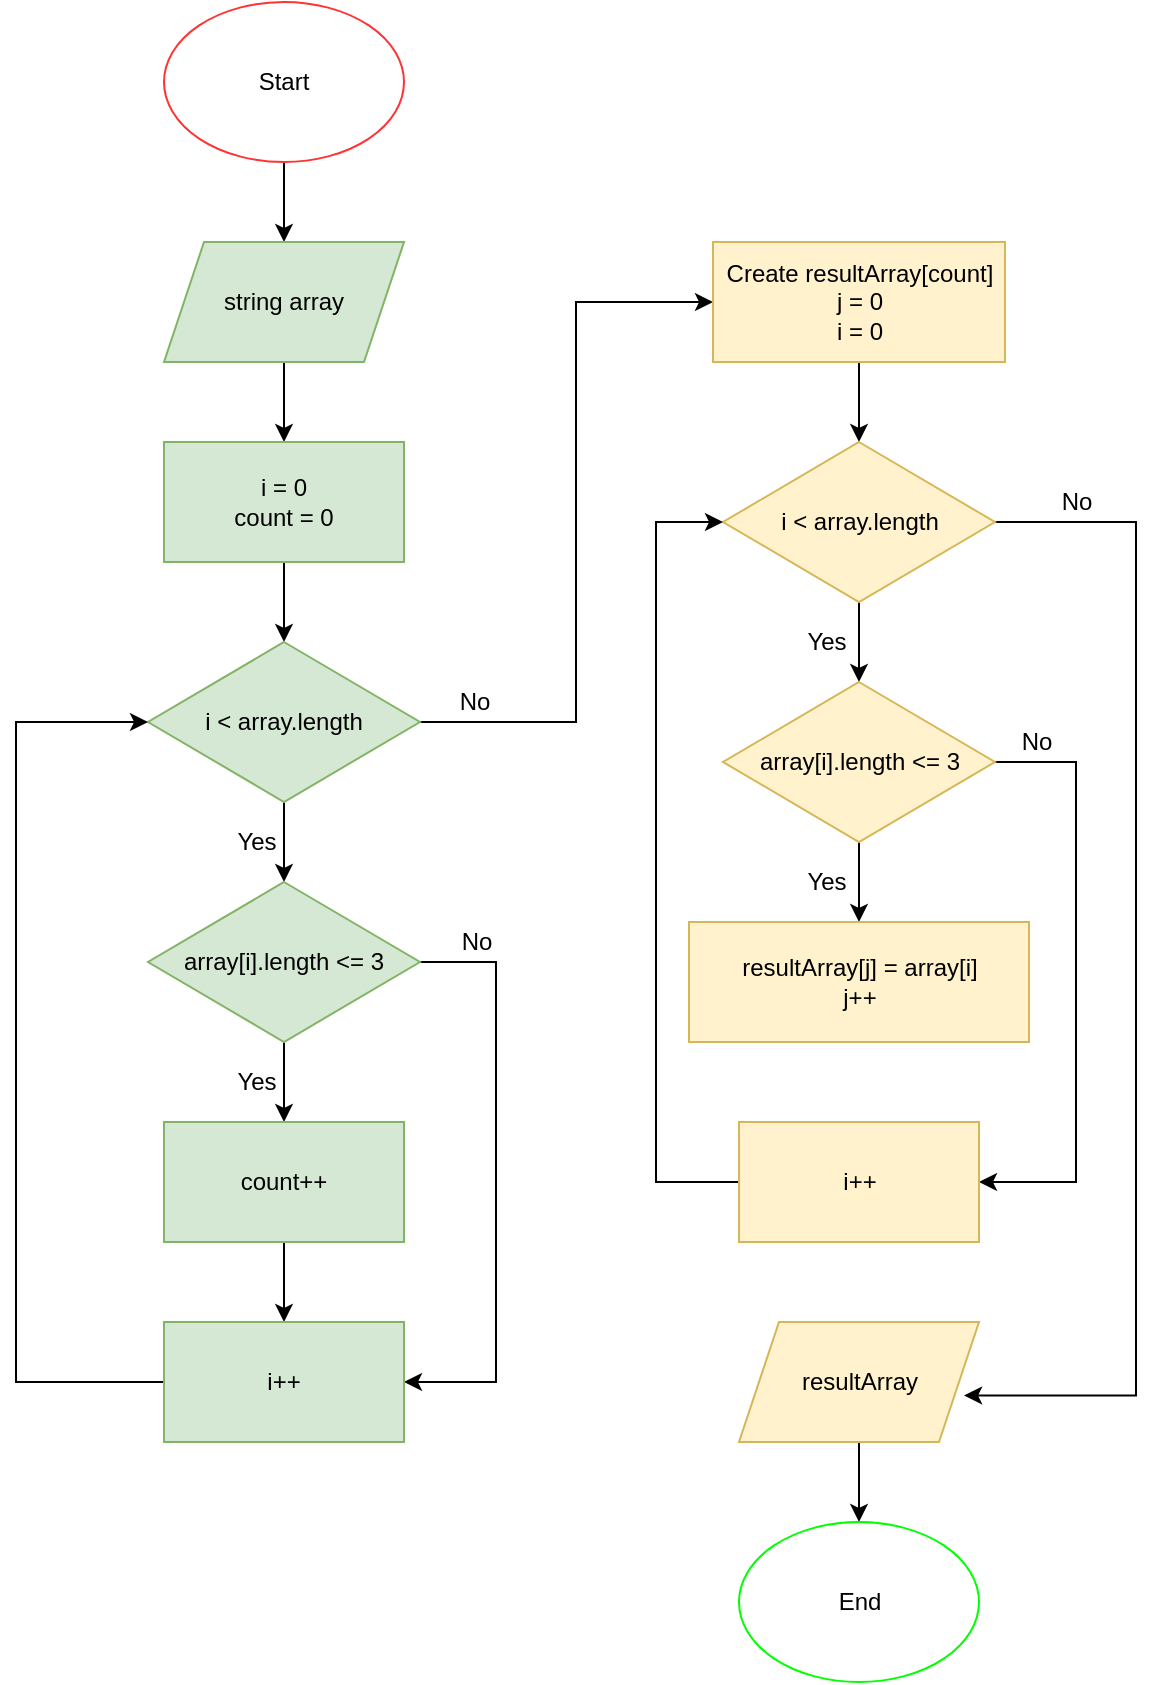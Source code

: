 <mxfile version="20.7.4" type="device"><diagram id="C5RBs43oDa-KdzZeNtuy" name="Page-1"><mxGraphModel dx="986" dy="950" grid="1" gridSize="10" guides="1" tooltips="1" connect="1" arrows="1" fold="1" page="1" pageScale="1" pageWidth="827" pageHeight="1169" math="0" shadow="0"><root><mxCell id="WIyWlLk6GJQsqaUBKTNV-0"/><mxCell id="WIyWlLk6GJQsqaUBKTNV-1" parent="WIyWlLk6GJQsqaUBKTNV-0"/><mxCell id="8jitlZW88N2HJ-I4saWH-3" style="edgeStyle=orthogonalEdgeStyle;rounded=0;orthogonalLoop=1;jettySize=auto;html=1;exitX=0.5;exitY=1;exitDx=0;exitDy=0;entryX=0.5;entryY=0;entryDx=0;entryDy=0;" parent="WIyWlLk6GJQsqaUBKTNV-1" source="8jitlZW88N2HJ-I4saWH-0" target="8jitlZW88N2HJ-I4saWH-1" edge="1"><mxGeometry relative="1" as="geometry"/></mxCell><mxCell id="8jitlZW88N2HJ-I4saWH-0" value="Start" style="ellipse;whiteSpace=wrap;html=1;strokeColor=#FF3333;" parent="WIyWlLk6GJQsqaUBKTNV-1" vertex="1"><mxGeometry x="114" y="40" width="120" height="80" as="geometry"/></mxCell><mxCell id="8jitlZW88N2HJ-I4saWH-5" style="edgeStyle=orthogonalEdgeStyle;rounded=0;orthogonalLoop=1;jettySize=auto;html=1;exitX=0.5;exitY=1;exitDx=0;exitDy=0;entryX=0.5;entryY=0;entryDx=0;entryDy=0;" parent="WIyWlLk6GJQsqaUBKTNV-1" source="8jitlZW88N2HJ-I4saWH-1" target="8jitlZW88N2HJ-I4saWH-4" edge="1"><mxGeometry relative="1" as="geometry"/></mxCell><mxCell id="8jitlZW88N2HJ-I4saWH-1" value="string array" style="shape=parallelogram;perimeter=parallelogramPerimeter;whiteSpace=wrap;html=1;fixedSize=1;fillColor=#d5e8d4;strokeColor=#82b366;" parent="WIyWlLk6GJQsqaUBKTNV-1" vertex="1"><mxGeometry x="114" y="160" width="120" height="60" as="geometry"/></mxCell><mxCell id="8jitlZW88N2HJ-I4saWH-7" style="edgeStyle=orthogonalEdgeStyle;rounded=0;orthogonalLoop=1;jettySize=auto;html=1;exitX=0.5;exitY=1;exitDx=0;exitDy=0;entryX=0.5;entryY=0;entryDx=0;entryDy=0;" parent="WIyWlLk6GJQsqaUBKTNV-1" source="8jitlZW88N2HJ-I4saWH-4" target="8jitlZW88N2HJ-I4saWH-6" edge="1"><mxGeometry relative="1" as="geometry"/></mxCell><mxCell id="8jitlZW88N2HJ-I4saWH-4" value="i = 0&lt;br&gt;count = 0" style="rounded=0;whiteSpace=wrap;html=1;fillColor=#d5e8d4;strokeColor=#82b366;" parent="WIyWlLk6GJQsqaUBKTNV-1" vertex="1"><mxGeometry x="114" y="260" width="120" height="60" as="geometry"/></mxCell><mxCell id="lG1DRcDb4zR94x5EG59M-1" value="Yes" style="edgeStyle=orthogonalEdgeStyle;rounded=0;orthogonalLoop=1;jettySize=auto;html=1;exitX=0.5;exitY=1;exitDx=0;exitDy=0;entryX=0.5;entryY=0;entryDx=0;entryDy=0;fontSize=12;" edge="1" parent="WIyWlLk6GJQsqaUBKTNV-1" source="8jitlZW88N2HJ-I4saWH-6" target="lG1DRcDb4zR94x5EG59M-0"><mxGeometry y="-14" relative="1" as="geometry"><mxPoint as="offset"/></mxGeometry></mxCell><mxCell id="lG1DRcDb4zR94x5EG59M-12" value="No" style="edgeStyle=orthogonalEdgeStyle;rounded=0;orthogonalLoop=1;jettySize=auto;html=1;exitX=1;exitY=0.5;exitDx=0;exitDy=0;entryX=0;entryY=0.5;entryDx=0;entryDy=0;fontSize=12;" edge="1" parent="WIyWlLk6GJQsqaUBKTNV-1" source="8jitlZW88N2HJ-I4saWH-6" target="lG1DRcDb4zR94x5EG59M-11"><mxGeometry x="-0.849" y="10" relative="1" as="geometry"><Array as="points"><mxPoint x="320" y="400"/><mxPoint x="320" y="190"/></Array><mxPoint as="offset"/></mxGeometry></mxCell><mxCell id="8jitlZW88N2HJ-I4saWH-6" value="i &amp;lt; array.length" style="rhombus;whiteSpace=wrap;html=1;fillColor=#d5e8d4;strokeColor=#82b366;" parent="WIyWlLk6GJQsqaUBKTNV-1" vertex="1"><mxGeometry x="106" y="360" width="136" height="80" as="geometry"/></mxCell><mxCell id="lG1DRcDb4zR94x5EG59M-3" value="Yes" style="edgeStyle=orthogonalEdgeStyle;rounded=0;orthogonalLoop=1;jettySize=auto;html=1;exitX=0.5;exitY=1;exitDx=0;exitDy=0;fontSize=12;" edge="1" parent="WIyWlLk6GJQsqaUBKTNV-1" source="lG1DRcDb4zR94x5EG59M-0" target="lG1DRcDb4zR94x5EG59M-2"><mxGeometry y="-14" relative="1" as="geometry"><mxPoint as="offset"/></mxGeometry></mxCell><mxCell id="lG1DRcDb4zR94x5EG59M-10" value="No" style="edgeStyle=orthogonalEdgeStyle;rounded=0;orthogonalLoop=1;jettySize=auto;html=1;exitX=1;exitY=0.5;exitDx=0;exitDy=0;entryX=1;entryY=0.5;entryDx=0;entryDy=0;fontSize=12;" edge="1" parent="WIyWlLk6GJQsqaUBKTNV-1" source="lG1DRcDb4zR94x5EG59M-0" target="lG1DRcDb4zR94x5EG59M-5"><mxGeometry x="-0.809" y="10" relative="1" as="geometry"><Array as="points"><mxPoint x="280" y="520"/><mxPoint x="280" y="730"/></Array><mxPoint as="offset"/></mxGeometry></mxCell><mxCell id="lG1DRcDb4zR94x5EG59M-0" value="array[i].length &amp;lt;= 3" style="rhombus;whiteSpace=wrap;html=1;fillColor=#d5e8d4;strokeColor=#82b366;" vertex="1" parent="WIyWlLk6GJQsqaUBKTNV-1"><mxGeometry x="106" y="480" width="136" height="80" as="geometry"/></mxCell><mxCell id="lG1DRcDb4zR94x5EG59M-8" style="edgeStyle=orthogonalEdgeStyle;rounded=0;orthogonalLoop=1;jettySize=auto;html=1;exitX=0.5;exitY=1;exitDx=0;exitDy=0;entryX=0.5;entryY=0;entryDx=0;entryDy=0;fontSize=12;" edge="1" parent="WIyWlLk6GJQsqaUBKTNV-1" source="lG1DRcDb4zR94x5EG59M-2" target="lG1DRcDb4zR94x5EG59M-5"><mxGeometry relative="1" as="geometry"/></mxCell><mxCell id="lG1DRcDb4zR94x5EG59M-2" value="count++" style="rounded=0;whiteSpace=wrap;html=1;fillColor=#d5e8d4;strokeColor=#82b366;" vertex="1" parent="WIyWlLk6GJQsqaUBKTNV-1"><mxGeometry x="114" y="600" width="120" height="60" as="geometry"/></mxCell><mxCell id="lG1DRcDb4zR94x5EG59M-9" style="edgeStyle=orthogonalEdgeStyle;rounded=0;orthogonalLoop=1;jettySize=auto;html=1;exitX=0;exitY=0.5;exitDx=0;exitDy=0;entryX=0;entryY=0.5;entryDx=0;entryDy=0;fontSize=12;" edge="1" parent="WIyWlLk6GJQsqaUBKTNV-1" source="lG1DRcDb4zR94x5EG59M-5" target="8jitlZW88N2HJ-I4saWH-6"><mxGeometry relative="1" as="geometry"><Array as="points"><mxPoint x="40" y="730"/><mxPoint x="40" y="400"/></Array></mxGeometry></mxCell><mxCell id="lG1DRcDb4zR94x5EG59M-5" value="i++" style="rounded=0;whiteSpace=wrap;html=1;fillColor=#d5e8d4;strokeColor=#82b366;" vertex="1" parent="WIyWlLk6GJQsqaUBKTNV-1"><mxGeometry x="114" y="700" width="120" height="60" as="geometry"/></mxCell><mxCell id="lG1DRcDb4zR94x5EG59M-14" style="edgeStyle=orthogonalEdgeStyle;rounded=0;orthogonalLoop=1;jettySize=auto;html=1;exitX=0.5;exitY=1;exitDx=0;exitDy=0;entryX=0.5;entryY=0;entryDx=0;entryDy=0;fontSize=12;" edge="1" parent="WIyWlLk6GJQsqaUBKTNV-1" source="lG1DRcDb4zR94x5EG59M-11" target="lG1DRcDb4zR94x5EG59M-13"><mxGeometry relative="1" as="geometry"/></mxCell><mxCell id="lG1DRcDb4zR94x5EG59M-11" value="Create resultArray[count]&lt;br&gt;j = 0&lt;br&gt;i = 0" style="rounded=0;whiteSpace=wrap;html=1;fillColor=#fff2cc;strokeColor=#d6b656;" vertex="1" parent="WIyWlLk6GJQsqaUBKTNV-1"><mxGeometry x="388.5" y="160" width="146" height="60" as="geometry"/></mxCell><mxCell id="lG1DRcDb4zR94x5EG59M-16" value="Yes" style="edgeStyle=orthogonalEdgeStyle;rounded=0;orthogonalLoop=1;jettySize=auto;html=1;exitX=0.5;exitY=1;exitDx=0;exitDy=0;entryX=0.5;entryY=0;entryDx=0;entryDy=0;fontSize=12;" edge="1" parent="WIyWlLk6GJQsqaUBKTNV-1" source="lG1DRcDb4zR94x5EG59M-13" target="lG1DRcDb4zR94x5EG59M-15"><mxGeometry y="-17" relative="1" as="geometry"><mxPoint as="offset"/></mxGeometry></mxCell><mxCell id="lG1DRcDb4zR94x5EG59M-23" value="No" style="edgeStyle=orthogonalEdgeStyle;rounded=0;orthogonalLoop=1;jettySize=auto;html=1;exitX=1;exitY=0.5;exitDx=0;exitDy=0;entryX=0.938;entryY=0.612;entryDx=0;entryDy=0;entryPerimeter=0;fontSize=12;" edge="1" parent="WIyWlLk6GJQsqaUBKTNV-1" source="lG1DRcDb4zR94x5EG59M-13" target="lG1DRcDb4zR94x5EG59M-22"><mxGeometry x="-0.865" y="10" relative="1" as="geometry"><Array as="points"><mxPoint x="600" y="300"/><mxPoint x="600" y="737"/></Array><mxPoint as="offset"/></mxGeometry></mxCell><mxCell id="lG1DRcDb4zR94x5EG59M-13" value="i &amp;lt; array.length" style="rhombus;whiteSpace=wrap;html=1;fillColor=#fff2cc;strokeColor=#d6b656;" vertex="1" parent="WIyWlLk6GJQsqaUBKTNV-1"><mxGeometry x="393.5" y="260" width="136" height="80" as="geometry"/></mxCell><mxCell id="lG1DRcDb4zR94x5EG59M-18" value="Yes" style="edgeStyle=orthogonalEdgeStyle;rounded=0;orthogonalLoop=1;jettySize=auto;html=1;exitX=0.5;exitY=1;exitDx=0;exitDy=0;entryX=0.5;entryY=0;entryDx=0;entryDy=0;fontSize=12;" edge="1" parent="WIyWlLk6GJQsqaUBKTNV-1" source="lG1DRcDb4zR94x5EG59M-15" target="lG1DRcDb4zR94x5EG59M-17"><mxGeometry y="-17" relative="1" as="geometry"><mxPoint as="offset"/></mxGeometry></mxCell><mxCell id="lG1DRcDb4zR94x5EG59M-21" value="No" style="edgeStyle=orthogonalEdgeStyle;rounded=0;orthogonalLoop=1;jettySize=auto;html=1;exitX=1;exitY=0.5;exitDx=0;exitDy=0;entryX=1;entryY=0.5;entryDx=0;entryDy=0;fontSize=12;" edge="1" parent="WIyWlLk6GJQsqaUBKTNV-1" source="lG1DRcDb4zR94x5EG59M-15" target="lG1DRcDb4zR94x5EG59M-19"><mxGeometry x="-0.863" y="10" relative="1" as="geometry"><Array as="points"><mxPoint x="570" y="420"/><mxPoint x="570" y="630"/></Array><mxPoint as="offset"/></mxGeometry></mxCell><mxCell id="lG1DRcDb4zR94x5EG59M-15" value="array[i].length &amp;lt;= 3" style="rhombus;whiteSpace=wrap;html=1;fillColor=#fff2cc;strokeColor=#d6b656;" vertex="1" parent="WIyWlLk6GJQsqaUBKTNV-1"><mxGeometry x="393.5" y="380" width="136" height="80" as="geometry"/></mxCell><mxCell id="lG1DRcDb4zR94x5EG59M-17" value="resultArray[j] = array[i]&lt;br&gt;j++" style="rounded=0;whiteSpace=wrap;html=1;fillColor=#fff2cc;strokeColor=#d6b656;" vertex="1" parent="WIyWlLk6GJQsqaUBKTNV-1"><mxGeometry x="376.5" y="500" width="170" height="60" as="geometry"/></mxCell><mxCell id="lG1DRcDb4zR94x5EG59M-20" style="edgeStyle=orthogonalEdgeStyle;rounded=0;orthogonalLoop=1;jettySize=auto;html=1;exitX=0;exitY=0.5;exitDx=0;exitDy=0;entryX=0;entryY=0.5;entryDx=0;entryDy=0;fontSize=12;" edge="1" parent="WIyWlLk6GJQsqaUBKTNV-1" source="lG1DRcDb4zR94x5EG59M-19" target="lG1DRcDb4zR94x5EG59M-13"><mxGeometry relative="1" as="geometry"><Array as="points"><mxPoint x="360" y="630"/><mxPoint x="360" y="300"/></Array></mxGeometry></mxCell><mxCell id="lG1DRcDb4zR94x5EG59M-19" value="i++" style="rounded=0;whiteSpace=wrap;html=1;fillColor=#fff2cc;strokeColor=#d6b656;" vertex="1" parent="WIyWlLk6GJQsqaUBKTNV-1"><mxGeometry x="401.5" y="600" width="120" height="60" as="geometry"/></mxCell><mxCell id="lG1DRcDb4zR94x5EG59M-25" style="edgeStyle=orthogonalEdgeStyle;rounded=0;orthogonalLoop=1;jettySize=auto;html=1;exitX=0.5;exitY=1;exitDx=0;exitDy=0;entryX=0.5;entryY=0;entryDx=0;entryDy=0;fontSize=12;" edge="1" parent="WIyWlLk6GJQsqaUBKTNV-1" source="lG1DRcDb4zR94x5EG59M-22" target="lG1DRcDb4zR94x5EG59M-24"><mxGeometry relative="1" as="geometry"/></mxCell><mxCell id="lG1DRcDb4zR94x5EG59M-22" value="resultArray" style="shape=parallelogram;perimeter=parallelogramPerimeter;whiteSpace=wrap;html=1;fixedSize=1;fillColor=#fff2cc;strokeColor=#d6b656;" vertex="1" parent="WIyWlLk6GJQsqaUBKTNV-1"><mxGeometry x="401.5" y="700" width="120" height="60" as="geometry"/></mxCell><mxCell id="lG1DRcDb4zR94x5EG59M-24" value="End" style="ellipse;whiteSpace=wrap;html=1;strokeColor=#00FF00;" vertex="1" parent="WIyWlLk6GJQsqaUBKTNV-1"><mxGeometry x="401.5" y="800" width="120" height="80" as="geometry"/></mxCell></root></mxGraphModel></diagram></mxfile>